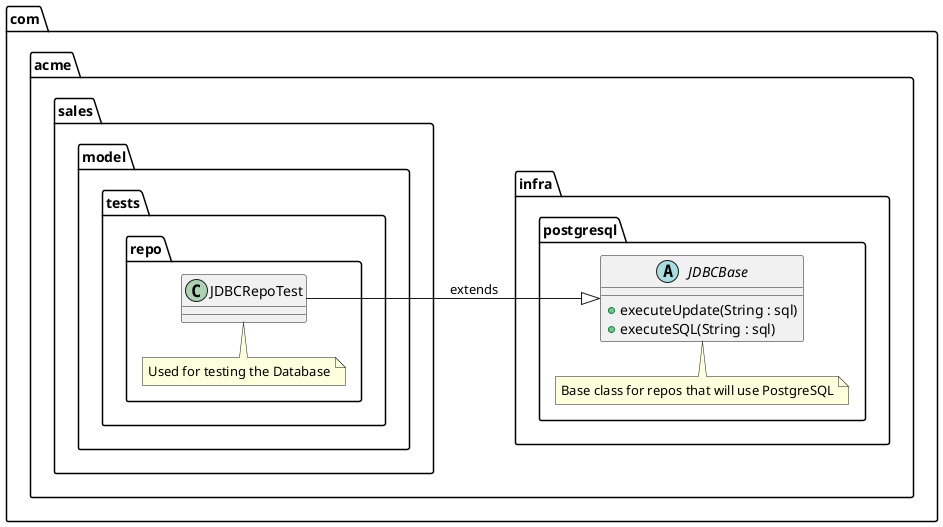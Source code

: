 @startuml

left to right direction
package com.acme.infra.postgresql {
    abstract JDBCBase {
        + executeUpdate(String : sql)
        + executeSQL(String : sql)
    }
    note top of JDBCBase
         Base class for repos that will use PostgreSQL
    end note
}

package com.acme.sales.model.tests.repo {
    class JDBCRepoTest {
    }
    note top of JDBCRepoTest
        Used for testing the Database
    end note
}

JDBCRepoTest --|> JDBCBase : extends

@enduml